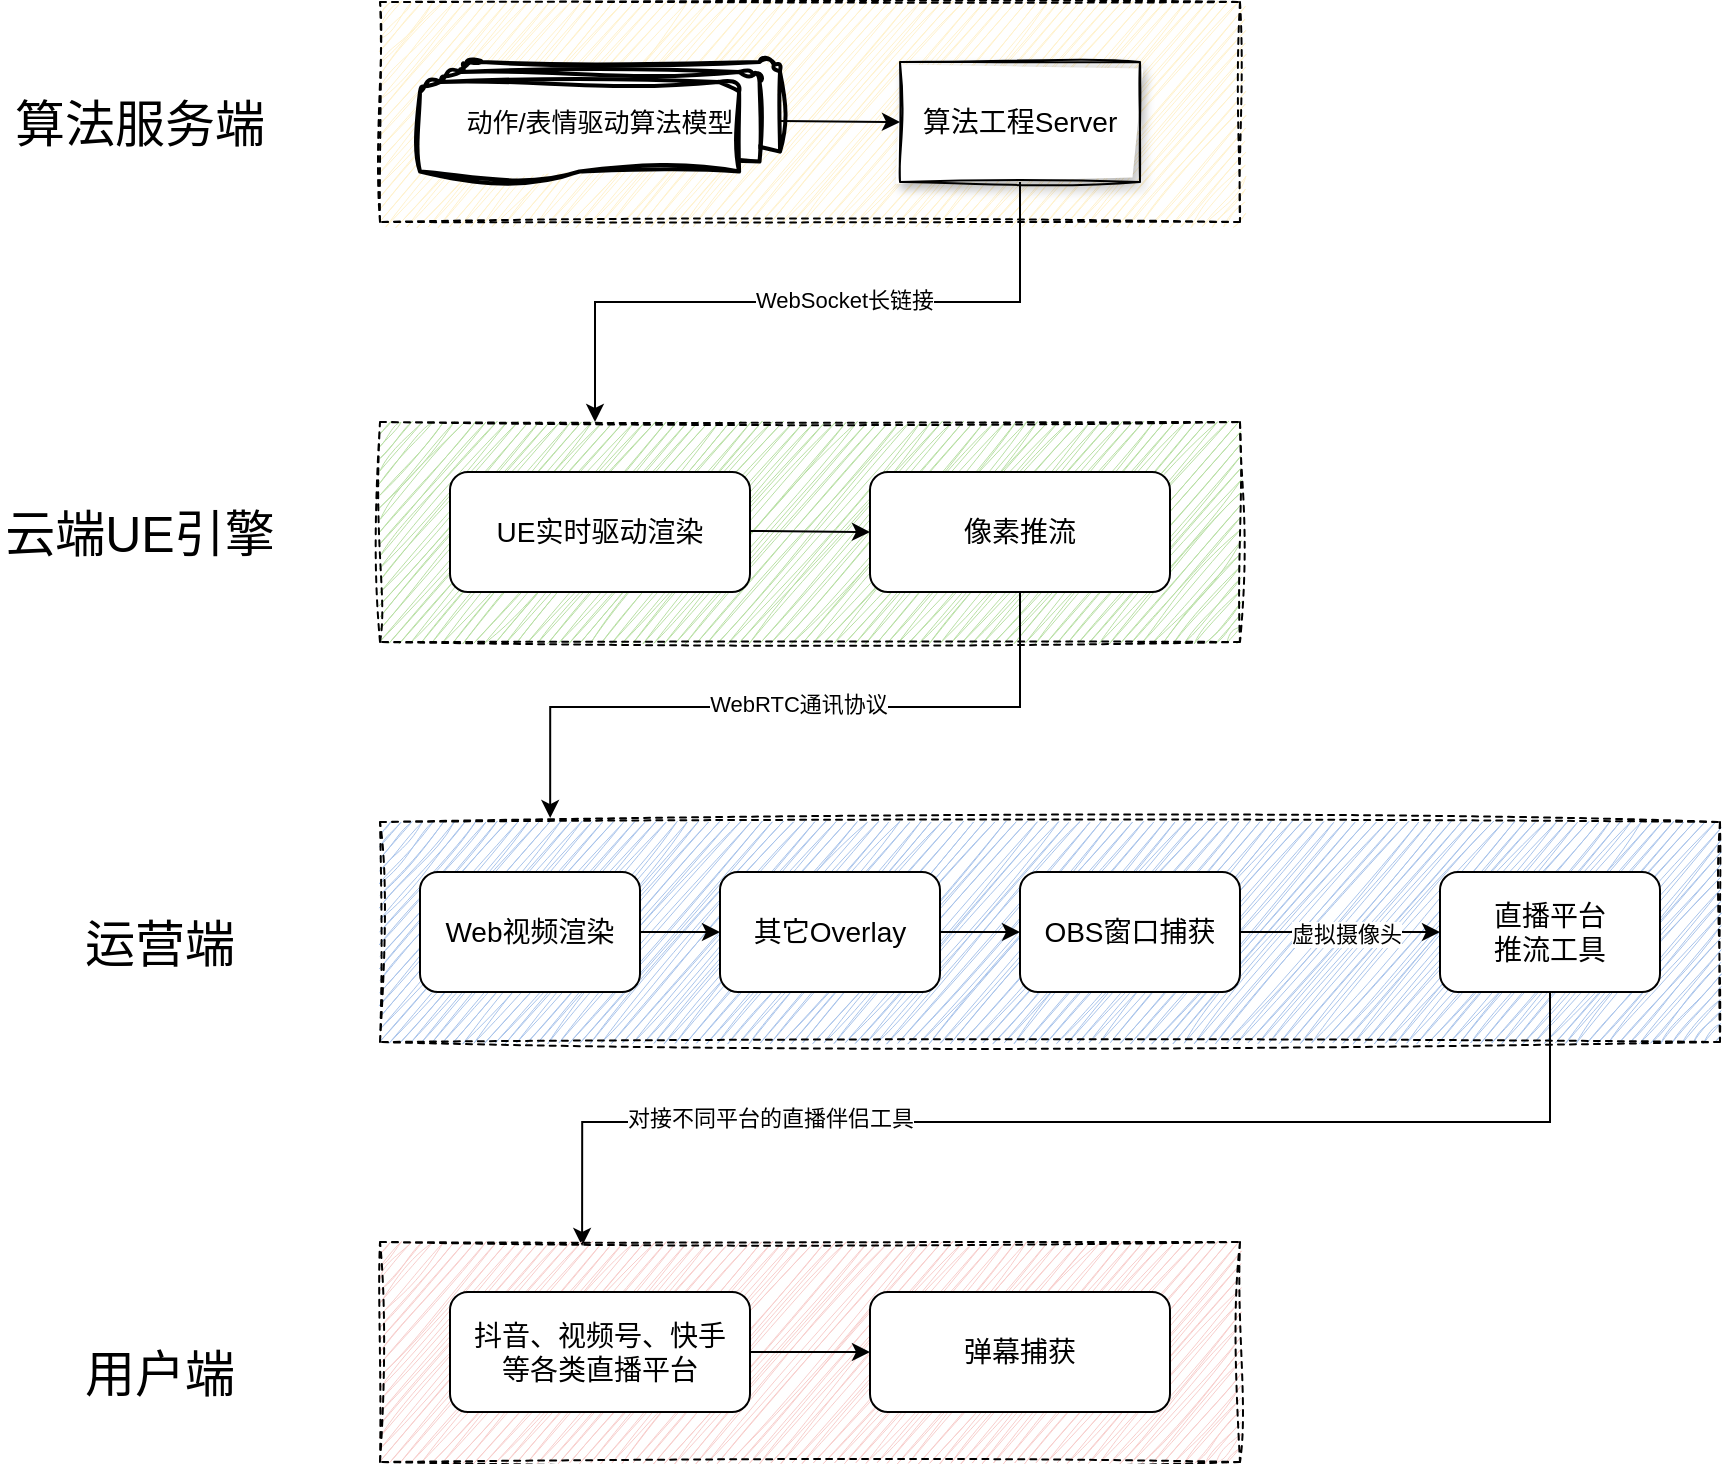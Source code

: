 <mxfile version="21.7.4" type="github">
  <diagram name="第 1 页" id="HSuSrPvIt5fl3jvaZxwd">
    <mxGraphModel dx="2049" dy="788" grid="1" gridSize="10" guides="1" tooltips="1" connect="1" arrows="1" fold="1" page="1" pageScale="1" pageWidth="827" pageHeight="1169" math="0" shadow="0">
      <root>
        <mxCell id="0" />
        <mxCell id="1" parent="0" />
        <mxCell id="60VmntQxT6lIjvBKtyY4-8" value="" style="rounded=0;whiteSpace=wrap;html=1;dashed=1;sketch=1;curveFitting=1;jiggle=2;fillColor=#B9E0A5;" vertex="1" parent="1">
          <mxGeometry x="100" y="340" width="430" height="110" as="geometry" />
        </mxCell>
        <mxCell id="60VmntQxT6lIjvBKtyY4-5" value="" style="rounded=0;whiteSpace=wrap;html=1;dashed=1;sketch=1;curveFitting=1;jiggle=2;fillColor=#FFF2CC;" vertex="1" parent="1">
          <mxGeometry x="100" y="130" width="430" height="110" as="geometry" />
        </mxCell>
        <mxCell id="60VmntQxT6lIjvBKtyY4-1" value="动作/表情驱动算法模型" style="strokeWidth=2;html=1;shape=mxgraph.flowchart.multi-document;whiteSpace=wrap;sketch=1;curveFitting=1;jiggle=2;fontSize=13;" vertex="1" parent="1">
          <mxGeometry x="120" y="160" width="180" height="60" as="geometry" />
        </mxCell>
        <mxCell id="60VmntQxT6lIjvBKtyY4-30" style="edgeStyle=orthogonalEdgeStyle;rounded=0;orthogonalLoop=1;jettySize=auto;html=1;entryX=0.25;entryY=0;entryDx=0;entryDy=0;" edge="1" parent="1" source="60VmntQxT6lIjvBKtyY4-4" target="60VmntQxT6lIjvBKtyY4-8">
          <mxGeometry relative="1" as="geometry" />
        </mxCell>
        <mxCell id="60VmntQxT6lIjvBKtyY4-31" value="WebSocket长链接" style="edgeLabel;html=1;align=center;verticalAlign=middle;resizable=0;points=[];" vertex="1" connectable="0" parent="60VmntQxT6lIjvBKtyY4-30">
          <mxGeometry x="-0.11" y="-1" relative="1" as="geometry">
            <mxPoint as="offset" />
          </mxGeometry>
        </mxCell>
        <mxCell id="60VmntQxT6lIjvBKtyY4-4" value="算法工程Server" style="rounded=0;whiteSpace=wrap;html=1;glass=0;sketch=1;curveFitting=1;jiggle=2;shadow=1;fontSize=14;" vertex="1" parent="1">
          <mxGeometry x="360" y="160" width="120" height="60" as="geometry" />
        </mxCell>
        <mxCell id="60VmntQxT6lIjvBKtyY4-6" value="UE实时驱动渲染" style="rounded=1;whiteSpace=wrap;html=1;fontSize=14;" vertex="1" parent="1">
          <mxGeometry x="135" y="365" width="150" height="60" as="geometry" />
        </mxCell>
        <mxCell id="60VmntQxT6lIjvBKtyY4-33" style="edgeStyle=orthogonalEdgeStyle;rounded=0;orthogonalLoop=1;jettySize=auto;html=1;entryX=0.127;entryY=-0.018;entryDx=0;entryDy=0;entryPerimeter=0;" edge="1" parent="1" source="60VmntQxT6lIjvBKtyY4-7" target="60VmntQxT6lIjvBKtyY4-9">
          <mxGeometry relative="1" as="geometry" />
        </mxCell>
        <mxCell id="60VmntQxT6lIjvBKtyY4-35" value="WebRTC通讯协议" style="edgeLabel;html=1;align=center;verticalAlign=middle;resizable=0;points=[];" vertex="1" connectable="0" parent="60VmntQxT6lIjvBKtyY4-33">
          <mxGeometry x="-0.022" y="-2" relative="1" as="geometry">
            <mxPoint x="1" as="offset" />
          </mxGeometry>
        </mxCell>
        <mxCell id="60VmntQxT6lIjvBKtyY4-7" value="像素推流" style="rounded=1;whiteSpace=wrap;html=1;fontSize=14;" vertex="1" parent="1">
          <mxGeometry x="345" y="365" width="150" height="60" as="geometry" />
        </mxCell>
        <mxCell id="60VmntQxT6lIjvBKtyY4-9" value="" style="rounded=0;whiteSpace=wrap;html=1;dashed=1;sketch=1;curveFitting=1;jiggle=2;fillColor=#A9C4EB;" vertex="1" parent="1">
          <mxGeometry x="100" y="540" width="670" height="110" as="geometry" />
        </mxCell>
        <mxCell id="60VmntQxT6lIjvBKtyY4-36" value="" style="edgeStyle=orthogonalEdgeStyle;rounded=0;orthogonalLoop=1;jettySize=auto;html=1;" edge="1" parent="1" source="60VmntQxT6lIjvBKtyY4-10" target="60VmntQxT6lIjvBKtyY4-11">
          <mxGeometry relative="1" as="geometry" />
        </mxCell>
        <mxCell id="60VmntQxT6lIjvBKtyY4-10" value="Web视频渲染" style="rounded=1;whiteSpace=wrap;html=1;fontSize=14;" vertex="1" parent="1">
          <mxGeometry x="120" y="565" width="110" height="60" as="geometry" />
        </mxCell>
        <mxCell id="60VmntQxT6lIjvBKtyY4-37" value="" style="edgeStyle=orthogonalEdgeStyle;rounded=0;orthogonalLoop=1;jettySize=auto;html=1;" edge="1" parent="1" source="60VmntQxT6lIjvBKtyY4-11" target="60VmntQxT6lIjvBKtyY4-12">
          <mxGeometry relative="1" as="geometry" />
        </mxCell>
        <mxCell id="60VmntQxT6lIjvBKtyY4-11" value="其它Overlay" style="rounded=1;whiteSpace=wrap;html=1;fontSize=14;" vertex="1" parent="1">
          <mxGeometry x="270" y="565" width="110" height="60" as="geometry" />
        </mxCell>
        <mxCell id="60VmntQxT6lIjvBKtyY4-38" value="" style="edgeStyle=orthogonalEdgeStyle;rounded=0;orthogonalLoop=1;jettySize=auto;html=1;" edge="1" parent="1" source="60VmntQxT6lIjvBKtyY4-12" target="60VmntQxT6lIjvBKtyY4-13">
          <mxGeometry relative="1" as="geometry" />
        </mxCell>
        <mxCell id="60VmntQxT6lIjvBKtyY4-39" value="虚拟摄像头" style="edgeLabel;html=1;align=center;verticalAlign=middle;resizable=0;points=[];" vertex="1" connectable="0" parent="60VmntQxT6lIjvBKtyY4-38">
          <mxGeometry x="0.05" y="-1" relative="1" as="geometry">
            <mxPoint as="offset" />
          </mxGeometry>
        </mxCell>
        <mxCell id="60VmntQxT6lIjvBKtyY4-12" value="OBS窗口捕获" style="rounded=1;whiteSpace=wrap;html=1;fontSize=14;" vertex="1" parent="1">
          <mxGeometry x="420" y="565" width="110" height="60" as="geometry" />
        </mxCell>
        <mxCell id="60VmntQxT6lIjvBKtyY4-41" style="edgeStyle=orthogonalEdgeStyle;rounded=0;orthogonalLoop=1;jettySize=auto;html=1;entryX=0.235;entryY=0.018;entryDx=0;entryDy=0;entryPerimeter=0;" edge="1" parent="1" source="60VmntQxT6lIjvBKtyY4-13" target="60VmntQxT6lIjvBKtyY4-15">
          <mxGeometry relative="1" as="geometry">
            <Array as="points">
              <mxPoint x="685" y="690" />
              <mxPoint x="201" y="690" />
            </Array>
          </mxGeometry>
        </mxCell>
        <mxCell id="60VmntQxT6lIjvBKtyY4-42" value="对接不同平台的直播伴侣工具" style="edgeLabel;html=1;align=center;verticalAlign=middle;resizable=0;points=[];" vertex="1" connectable="0" parent="60VmntQxT6lIjvBKtyY4-41">
          <mxGeometry x="0.49" y="-2" relative="1" as="geometry">
            <mxPoint as="offset" />
          </mxGeometry>
        </mxCell>
        <mxCell id="60VmntQxT6lIjvBKtyY4-13" value="直播平台&lt;br&gt;推流工具" style="rounded=1;whiteSpace=wrap;html=1;fontSize=14;" vertex="1" parent="1">
          <mxGeometry x="630" y="565" width="110" height="60" as="geometry" />
        </mxCell>
        <mxCell id="60VmntQxT6lIjvBKtyY4-15" value="" style="rounded=0;whiteSpace=wrap;html=1;dashed=1;sketch=1;curveFitting=1;jiggle=2;fillColor=#F8CECC;" vertex="1" parent="1">
          <mxGeometry x="100" y="750" width="430" height="110" as="geometry" />
        </mxCell>
        <mxCell id="60VmntQxT6lIjvBKtyY4-43" value="" style="edgeStyle=orthogonalEdgeStyle;rounded=0;orthogonalLoop=1;jettySize=auto;html=1;" edge="1" parent="1" source="60VmntQxT6lIjvBKtyY4-16" target="60VmntQxT6lIjvBKtyY4-17">
          <mxGeometry relative="1" as="geometry" />
        </mxCell>
        <mxCell id="60VmntQxT6lIjvBKtyY4-16" value="抖音、视频号、快手&lt;br&gt;等各类直播平台" style="rounded=1;whiteSpace=wrap;html=1;fontSize=14;" vertex="1" parent="1">
          <mxGeometry x="135" y="775" width="150" height="60" as="geometry" />
        </mxCell>
        <mxCell id="60VmntQxT6lIjvBKtyY4-17" value="弹幕捕获" style="rounded=1;whiteSpace=wrap;html=1;fontSize=14;" vertex="1" parent="1">
          <mxGeometry x="345" y="775" width="150" height="60" as="geometry" />
        </mxCell>
        <mxCell id="60VmntQxT6lIjvBKtyY4-22" value="&lt;font style=&quot;font-size: 25px;&quot;&gt;算法服务端&lt;/font&gt;" style="text;html=1;strokeColor=none;fillColor=none;align=center;verticalAlign=middle;whiteSpace=wrap;rounded=0;fontSize=25;" vertex="1" parent="1">
          <mxGeometry x="-90" y="175" width="140" height="30" as="geometry" />
        </mxCell>
        <mxCell id="60VmntQxT6lIjvBKtyY4-23" value="&lt;font style=&quot;font-size: 25px;&quot;&gt;云端UE引擎&lt;/font&gt;" style="text;html=1;strokeColor=none;fillColor=none;align=center;verticalAlign=middle;whiteSpace=wrap;rounded=0;fontSize=25;" vertex="1" parent="1">
          <mxGeometry x="-90" y="380" width="140" height="30" as="geometry" />
        </mxCell>
        <mxCell id="60VmntQxT6lIjvBKtyY4-24" value="运营端" style="text;html=1;strokeColor=none;fillColor=none;align=center;verticalAlign=middle;whiteSpace=wrap;rounded=0;fontSize=25;" vertex="1" parent="1">
          <mxGeometry x="-80" y="585" width="140" height="30" as="geometry" />
        </mxCell>
        <mxCell id="60VmntQxT6lIjvBKtyY4-26" value="用户端" style="text;html=1;strokeColor=none;fillColor=none;align=center;verticalAlign=middle;whiteSpace=wrap;rounded=0;fontSize=25;" vertex="1" parent="1">
          <mxGeometry x="-80" y="800" width="140" height="30" as="geometry" />
        </mxCell>
        <mxCell id="60VmntQxT6lIjvBKtyY4-28" value="" style="endArrow=classic;html=1;rounded=0;" edge="1" parent="1">
          <mxGeometry width="50" height="50" relative="1" as="geometry">
            <mxPoint x="300" y="189.5" as="sourcePoint" />
            <mxPoint x="360" y="190" as="targetPoint" />
          </mxGeometry>
        </mxCell>
        <mxCell id="60VmntQxT6lIjvBKtyY4-32" value="" style="endArrow=classic;html=1;rounded=0;" edge="1" parent="1">
          <mxGeometry width="50" height="50" relative="1" as="geometry">
            <mxPoint x="285" y="394.5" as="sourcePoint" />
            <mxPoint x="345" y="395" as="targetPoint" />
          </mxGeometry>
        </mxCell>
      </root>
    </mxGraphModel>
  </diagram>
</mxfile>
